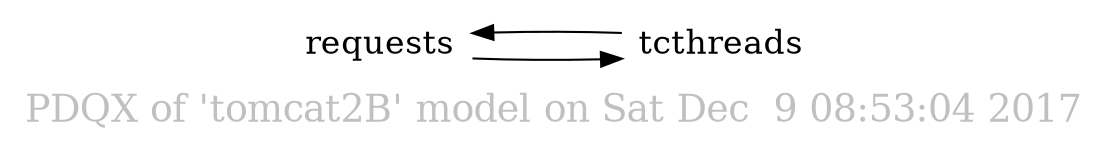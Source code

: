 /* Generated by pdqx.pl on Sat Dec  9 08:53:04 2017 */
/* Performance Dynamics Company, www.perfdynamics.com */
digraph G {
	graph [shape=none,label="PDQX of 'tomcat2B' model on Sat Dec  9 08:53:04 2017",labelloc=b,fontsize=18,fontcolor=gray];
	size="22,16";
	compound=true;
	ranksep=1.0;
	rankdir=LR;
	node [shape=plaintext,fontsize=16,label=""];
	term_requests [shape=none,label=requests,image="images/node-delay.png"];
	tcthreads [shape=none,label=tcthreads,image="images/node-single.png"];
	{ rank=same; tcthreads; }
	term_requests -> tcthreads -> term_requests;
	{rank=same; tcthreads; }
}
